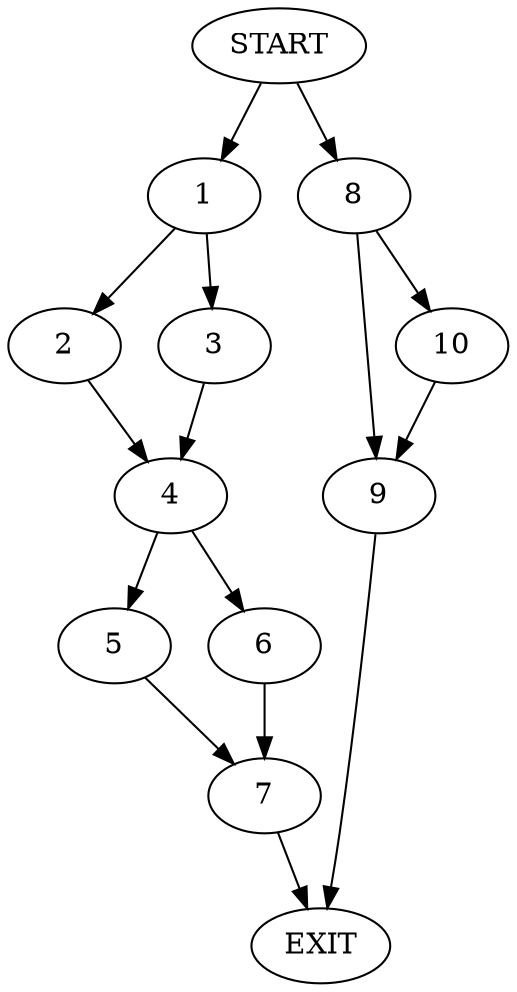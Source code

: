 digraph {
0 [label="START"]
11 [label="EXIT"]
0 -> 1
1 -> 2
1 -> 3
3 -> 4
2 -> 4
4 -> 5
4 -> 6
5 -> 7
6 -> 7
7 -> 11
0 -> 8
8 -> 9
8 -> 10
10 -> 9
9 -> 11
}
